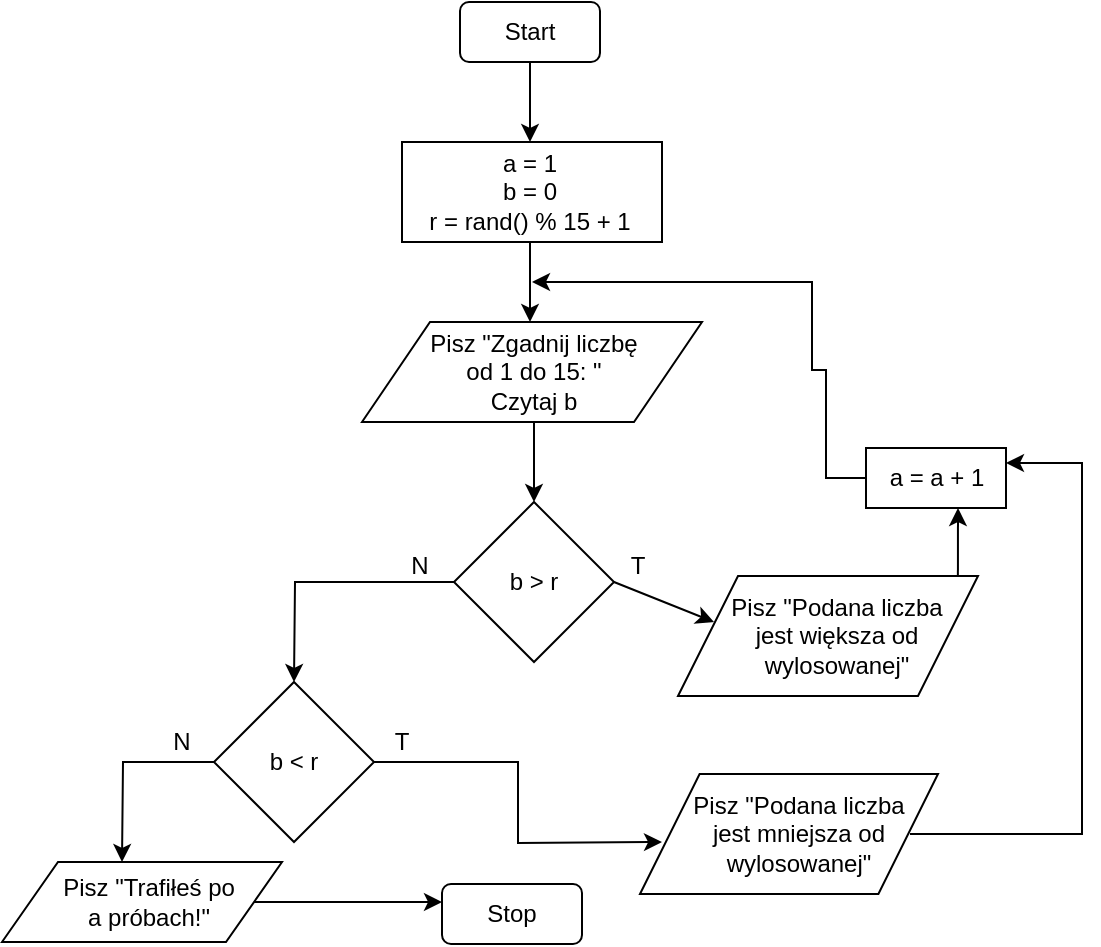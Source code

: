 <mxfile version="12.8.5" type="device"><diagram id="XdEpyXFIO01-acIBEaK5" name="Page-1"><mxGraphModel dx="828" dy="738" grid="1" gridSize="10" guides="1" tooltips="1" connect="1" arrows="1" fold="1" page="1" pageScale="1" pageWidth="827" pageHeight="1169" math="0" shadow="0"><root><mxCell id="0"/><mxCell id="1" parent="0"/><mxCell id="YAmrk8YyFdFr7YN-B-vN-1" value="" style="rounded=1;whiteSpace=wrap;html=1;" vertex="1" parent="1"><mxGeometry x="379" y="20" width="70" height="30" as="geometry"/></mxCell><mxCell id="YAmrk8YyFdFr7YN-B-vN-2" value="&lt;font style=&quot;vertical-align: inherit&quot;&gt;&lt;font style=&quot;vertical-align: inherit&quot;&gt;Start&lt;/font&gt;&lt;/font&gt;" style="text;html=1;strokeColor=none;fillColor=none;align=center;verticalAlign=middle;whiteSpace=wrap;rounded=0;" vertex="1" parent="1"><mxGeometry x="394" y="25" width="40" height="20" as="geometry"/></mxCell><mxCell id="YAmrk8YyFdFr7YN-B-vN-3" value="" style="endArrow=classic;html=1;exitX=0.5;exitY=1;exitDx=0;exitDy=0;" edge="1" parent="1" source="YAmrk8YyFdFr7YN-B-vN-1"><mxGeometry width="50" height="50" relative="1" as="geometry"><mxPoint x="390" y="370" as="sourcePoint"/><mxPoint x="414" y="90" as="targetPoint"/></mxGeometry></mxCell><mxCell id="YAmrk8YyFdFr7YN-B-vN-6" value="" style="rounded=0;whiteSpace=wrap;html=1;" vertex="1" parent="1"><mxGeometry x="350" y="90" width="130" height="50" as="geometry"/></mxCell><mxCell id="YAmrk8YyFdFr7YN-B-vN-7" value="&lt;font style=&quot;vertical-align: inherit&quot;&gt;&lt;font style=&quot;vertical-align: inherit&quot;&gt;&lt;font style=&quot;vertical-align: inherit&quot;&gt;&lt;font style=&quot;vertical-align: inherit&quot;&gt;a = 1&lt;br&gt;&lt;/font&gt;&lt;/font&gt;&lt;font style=&quot;vertical-align: inherit&quot;&gt;&lt;font style=&quot;vertical-align: inherit&quot;&gt;b = 0&lt;br&gt;&lt;/font&gt;&lt;/font&gt;&lt;font style=&quot;vertical-align: inherit&quot;&gt;&lt;font style=&quot;vertical-align: inherit&quot;&gt;r = rand() % 15 + 1&lt;/font&gt;&lt;/font&gt;&lt;br&gt;&lt;/font&gt;&lt;/font&gt;" style="text;html=1;strokeColor=none;fillColor=none;align=center;verticalAlign=middle;whiteSpace=wrap;rounded=0;" vertex="1" parent="1"><mxGeometry x="359" y="90" width="110" height="50" as="geometry"/></mxCell><mxCell id="YAmrk8YyFdFr7YN-B-vN-8" value="" style="endArrow=classic;html=1;exitX=0.5;exitY=1;exitDx=0;exitDy=0;" edge="1" parent="1" source="YAmrk8YyFdFr7YN-B-vN-7"><mxGeometry width="50" height="50" relative="1" as="geometry"><mxPoint x="390" y="370" as="sourcePoint"/><mxPoint x="414" y="180" as="targetPoint"/></mxGeometry></mxCell><mxCell id="YAmrk8YyFdFr7YN-B-vN-9" value="" style="shape=parallelogram;perimeter=parallelogramPerimeter;whiteSpace=wrap;html=1;" vertex="1" parent="1"><mxGeometry x="330" y="180" width="170" height="50" as="geometry"/></mxCell><mxCell id="YAmrk8YyFdFr7YN-B-vN-10" value="Pisz &quot;Zgadnij liczbę od 1 do 15: &quot;&lt;br&gt;Czytaj b" style="text;html=1;strokeColor=none;fillColor=none;align=center;verticalAlign=middle;whiteSpace=wrap;rounded=0;" vertex="1" parent="1"><mxGeometry x="361" y="180" width="110" height="50" as="geometry"/></mxCell><mxCell id="YAmrk8YyFdFr7YN-B-vN-11" value="" style="endArrow=classic;html=1;exitX=0.5;exitY=1;exitDx=0;exitDy=0;" edge="1" parent="1" source="YAmrk8YyFdFr7YN-B-vN-10"><mxGeometry width="50" height="50" relative="1" as="geometry"><mxPoint x="390" y="370" as="sourcePoint"/><mxPoint x="416" y="270" as="targetPoint"/></mxGeometry></mxCell><mxCell id="YAmrk8YyFdFr7YN-B-vN-21" value="" style="edgeStyle=orthogonalEdgeStyle;rounded=0;orthogonalLoop=1;jettySize=auto;html=1;" edge="1" parent="1" source="YAmrk8YyFdFr7YN-B-vN-12"><mxGeometry relative="1" as="geometry"><mxPoint x="296" y="360" as="targetPoint"/></mxGeometry></mxCell><mxCell id="YAmrk8YyFdFr7YN-B-vN-12" value="" style="rhombus;whiteSpace=wrap;html=1;" vertex="1" parent="1"><mxGeometry x="376" y="270" width="80" height="80" as="geometry"/></mxCell><mxCell id="YAmrk8YyFdFr7YN-B-vN-13" value="b &amp;gt; r" style="text;html=1;strokeColor=none;fillColor=none;align=center;verticalAlign=middle;whiteSpace=wrap;rounded=0;" vertex="1" parent="1"><mxGeometry x="396" y="300" width="40" height="20" as="geometry"/></mxCell><mxCell id="YAmrk8YyFdFr7YN-B-vN-14" value="" style="endArrow=classic;html=1;" edge="1" parent="1"><mxGeometry width="50" height="50" relative="1" as="geometry"><mxPoint x="456" y="310" as="sourcePoint"/><mxPoint x="506" y="330" as="targetPoint"/></mxGeometry></mxCell><mxCell id="YAmrk8YyFdFr7YN-B-vN-15" value="" style="shape=parallelogram;perimeter=parallelogramPerimeter;whiteSpace=wrap;html=1;" vertex="1" parent="1"><mxGeometry x="488" y="307" width="150" height="60" as="geometry"/></mxCell><mxCell id="YAmrk8YyFdFr7YN-B-vN-16" value="Pisz &quot;Podana liczba jest większa od wylosowanej&quot;" style="text;html=1;strokeColor=none;fillColor=none;align=center;verticalAlign=middle;whiteSpace=wrap;rounded=0;" vertex="1" parent="1"><mxGeometry x="511.5" y="312" width="111" height="50" as="geometry"/></mxCell><mxCell id="YAmrk8YyFdFr7YN-B-vN-17" value="" style="endArrow=classic;html=1;exitX=0.933;exitY=-0.05;exitDx=0;exitDy=0;exitPerimeter=0;" edge="1" parent="1"><mxGeometry width="50" height="50" relative="1" as="geometry"><mxPoint x="627.95" y="307" as="sourcePoint"/><mxPoint x="628" y="273" as="targetPoint"/></mxGeometry></mxCell><mxCell id="YAmrk8YyFdFr7YN-B-vN-18" value="" style="rounded=0;whiteSpace=wrap;html=1;" vertex="1" parent="1"><mxGeometry x="582" y="243" width="70" height="30" as="geometry"/></mxCell><mxCell id="YAmrk8YyFdFr7YN-B-vN-38" value="" style="edgeStyle=orthogonalEdgeStyle;rounded=0;orthogonalLoop=1;jettySize=auto;html=1;" edge="1" parent="1"><mxGeometry relative="1" as="geometry"><mxPoint x="415" y="160" as="targetPoint"/><mxPoint x="581.5" y="258" as="sourcePoint"/><Array as="points"><mxPoint x="562" y="258"/><mxPoint x="562" y="204"/><mxPoint x="555" y="204"/><mxPoint x="555" y="160"/></Array></mxGeometry></mxCell><mxCell id="YAmrk8YyFdFr7YN-B-vN-19" value="a = a + 1" style="text;html=1;strokeColor=none;fillColor=none;align=center;verticalAlign=middle;whiteSpace=wrap;rounded=0;" vertex="1" parent="1"><mxGeometry x="586.5" y="248" width="61" height="20" as="geometry"/></mxCell><mxCell id="YAmrk8YyFdFr7YN-B-vN-22" value="T" style="text;html=1;strokeColor=none;fillColor=none;align=center;verticalAlign=middle;whiteSpace=wrap;rounded=0;" vertex="1" parent="1"><mxGeometry x="448" y="292" width="40" height="20" as="geometry"/></mxCell><mxCell id="YAmrk8YyFdFr7YN-B-vN-23" value="N" style="text;html=1;strokeColor=none;fillColor=none;align=center;verticalAlign=middle;whiteSpace=wrap;rounded=0;" vertex="1" parent="1"><mxGeometry x="339" y="292" width="40" height="20" as="geometry"/></mxCell><mxCell id="YAmrk8YyFdFr7YN-B-vN-26" value="" style="edgeStyle=orthogonalEdgeStyle;rounded=0;orthogonalLoop=1;jettySize=auto;html=1;" edge="1" parent="1" source="YAmrk8YyFdFr7YN-B-vN-24"><mxGeometry relative="1" as="geometry"><mxPoint x="480" y="440" as="targetPoint"/></mxGeometry></mxCell><mxCell id="YAmrk8YyFdFr7YN-B-vN-31" value="" style="edgeStyle=orthogonalEdgeStyle;rounded=0;orthogonalLoop=1;jettySize=auto;html=1;" edge="1" parent="1" source="YAmrk8YyFdFr7YN-B-vN-24"><mxGeometry relative="1" as="geometry"><mxPoint x="210" y="450" as="targetPoint"/></mxGeometry></mxCell><mxCell id="YAmrk8YyFdFr7YN-B-vN-24" value="" style="rhombus;whiteSpace=wrap;html=1;" vertex="1" parent="1"><mxGeometry x="256" y="360" width="80" height="80" as="geometry"/></mxCell><mxCell id="YAmrk8YyFdFr7YN-B-vN-25" value="b &amp;lt; r" style="text;html=1;strokeColor=none;fillColor=none;align=center;verticalAlign=middle;whiteSpace=wrap;rounded=0;" vertex="1" parent="1"><mxGeometry x="276" y="390" width="40" height="20" as="geometry"/></mxCell><mxCell id="YAmrk8YyFdFr7YN-B-vN-27" value="" style="shape=parallelogram;perimeter=parallelogramPerimeter;whiteSpace=wrap;html=1;" vertex="1" parent="1"><mxGeometry x="469" y="406" width="149" height="60" as="geometry"/></mxCell><mxCell id="YAmrk8YyFdFr7YN-B-vN-29" value="" style="edgeStyle=orthogonalEdgeStyle;rounded=0;orthogonalLoop=1;jettySize=auto;html=1;entryX=1;entryY=0.25;entryDx=0;entryDy=0;" edge="1" parent="1" source="YAmrk8YyFdFr7YN-B-vN-28" target="YAmrk8YyFdFr7YN-B-vN-18"><mxGeometry relative="1" as="geometry"><mxPoint x="700" y="250" as="targetPoint"/><Array as="points"><mxPoint x="690" y="436"/><mxPoint x="690" y="251"/></Array></mxGeometry></mxCell><mxCell id="YAmrk8YyFdFr7YN-B-vN-28" value="Pisz &quot;Podana liczba jest mniejsza od wylosowanej&quot;" style="text;html=1;strokeColor=none;fillColor=none;align=center;verticalAlign=middle;whiteSpace=wrap;rounded=0;" vertex="1" parent="1"><mxGeometry x="493" y="411" width="111" height="50" as="geometry"/></mxCell><mxCell id="YAmrk8YyFdFr7YN-B-vN-30" value="T" style="text;html=1;strokeColor=none;fillColor=none;align=center;verticalAlign=middle;whiteSpace=wrap;rounded=0;" vertex="1" parent="1"><mxGeometry x="330" y="380" width="40" height="20" as="geometry"/></mxCell><mxCell id="YAmrk8YyFdFr7YN-B-vN-32" value="N" style="text;html=1;strokeColor=none;fillColor=none;align=center;verticalAlign=middle;whiteSpace=wrap;rounded=0;" vertex="1" parent="1"><mxGeometry x="220" y="380" width="40" height="20" as="geometry"/></mxCell><mxCell id="YAmrk8YyFdFr7YN-B-vN-35" value="" style="edgeStyle=orthogonalEdgeStyle;rounded=0;orthogonalLoop=1;jettySize=auto;html=1;" edge="1" parent="1" source="YAmrk8YyFdFr7YN-B-vN-33"><mxGeometry relative="1" as="geometry"><mxPoint x="370" y="470" as="targetPoint"/></mxGeometry></mxCell><mxCell id="YAmrk8YyFdFr7YN-B-vN-33" value="" style="shape=parallelogram;perimeter=parallelogramPerimeter;whiteSpace=wrap;html=1;" vertex="1" parent="1"><mxGeometry x="150" y="450" width="140" height="40" as="geometry"/></mxCell><mxCell id="YAmrk8YyFdFr7YN-B-vN-34" value="Pisz &quot;Trafiłeś po a próbach!&quot;" style="text;html=1;strokeColor=none;fillColor=none;align=center;verticalAlign=middle;whiteSpace=wrap;rounded=0;" vertex="1" parent="1"><mxGeometry x="177.5" y="450" width="91" height="40" as="geometry"/></mxCell><mxCell id="YAmrk8YyFdFr7YN-B-vN-36" value="" style="rounded=1;whiteSpace=wrap;html=1;" vertex="1" parent="1"><mxGeometry x="370" y="461" width="70" height="30" as="geometry"/></mxCell><mxCell id="YAmrk8YyFdFr7YN-B-vN-37" value="Stop" style="text;html=1;strokeColor=none;fillColor=none;align=center;verticalAlign=middle;whiteSpace=wrap;rounded=0;" vertex="1" parent="1"><mxGeometry x="385" y="466" width="40" height="20" as="geometry"/></mxCell></root></mxGraphModel></diagram></mxfile>